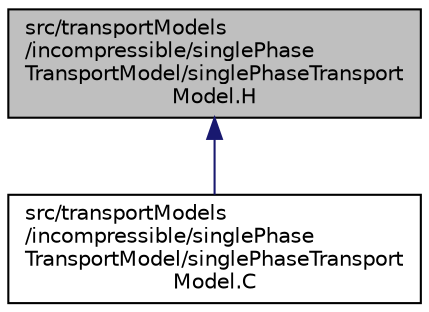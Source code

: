 digraph "src/transportModels/incompressible/singlePhaseTransportModel/singlePhaseTransportModel.H"
{
  bgcolor="transparent";
  edge [fontname="Helvetica",fontsize="10",labelfontname="Helvetica",labelfontsize="10"];
  node [fontname="Helvetica",fontsize="10",shape=record];
  Node1 [label="src/transportModels\l/incompressible/singlePhase\lTransportModel/singlePhaseTransport\lModel.H",height=0.2,width=0.4,color="black", fillcolor="grey75", style="filled", fontcolor="black"];
  Node1 -> Node2 [dir="back",color="midnightblue",fontsize="10",style="solid",fontname="Helvetica"];
  Node2 [label="src/transportModels\l/incompressible/singlePhase\lTransportModel/singlePhaseTransport\lModel.C",height=0.2,width=0.4,color="black",URL="$a10639.html"];
}
